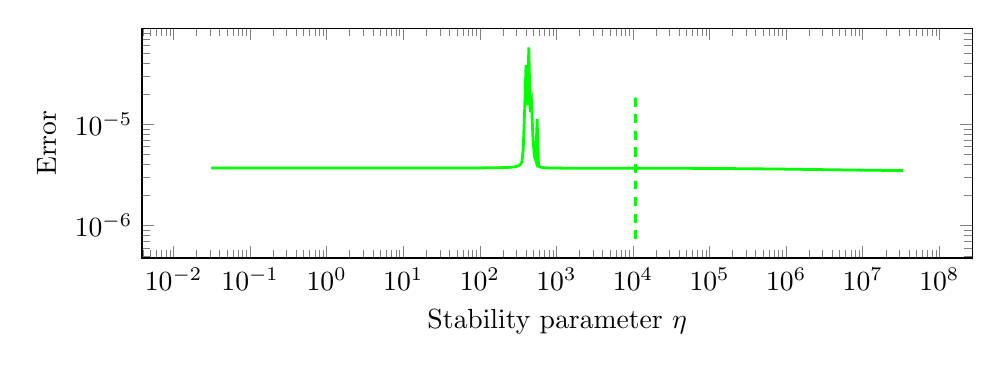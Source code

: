 \begin{tikzpicture}%
\begin{axis}[xmode=log,ymode=log,height=4.5cm,mark options={solid},xlabel={Stability parameter $\eta$},ylabel={Error},width=1\textwidth]%
\addplot[color=green,line width=1pt,solid] coordinates {%
(0.031,3.699e-06)%
(0.033,3.699e-06)%
(0.034,3.699e-06)%
(0.036,3.699e-06)%
(0.037,3.699e-06)%
(0.038,3.699e-06)%
(0.04,3.699e-06)%
(0.042,3.699e-06)%
(0.044,3.699e-06)%
(0.045,3.699e-06)%
(0.047,3.699e-06)%
(0.049,3.699e-06)%
(0.052,3.699e-06)%
(0.054,3.699e-06)%
(0.056,3.699e-06)%
(0.058,3.699e-06)%
(0.061,3.699e-06)%
(0.063,3.699e-06)%
(0.066,3.699e-06)%
(0.069,3.699e-06)%
(0.072,3.699e-06)%
(0.075,3.699e-06)%
(0.078,3.699e-06)%
(0.082,3.699e-06)%
(0.085,3.699e-06)%
(0.089,3.699e-06)%
(0.092,3.699e-06)%
(0.096,3.699e-06)%
(0.1,3.699e-06)%
(0.105,3.699e-06)%
(0.109,3.699e-06)%
(0.114,3.699e-06)%
(0.119,3.699e-06)%
(0.124,3.699e-06)%
(0.129,3.699e-06)%
(0.134,3.699e-06)%
(0.14,3.699e-06)%
(0.146,3.699e-06)%
(0.152,3.699e-06)%
(0.159,3.699e-06)%
(0.165,3.699e-06)%
(0.172,3.699e-06)%
(0.18,3.699e-06)%
(0.188,3.699e-06)%
(0.196,3.699e-06)%
(0.204,3.699e-06)%
(0.212,3.699e-06)%
(0.221,3.699e-06)%
(0.231,3.699e-06)%
(0.241,3.699e-06)%
(0.251,3.699e-06)%
(0.262,3.699e-06)%
(0.273,3.699e-06)%
(0.284,3.699e-06)%
(0.297,3.699e-06)%
(0.309,3.699e-06)%
(0.322,3.699e-06)%
(0.336,3.699e-06)%
(0.35,3.699e-06)%
(0.365,3.699e-06)%
(0.381,3.699e-06)%
(0.397,3.699e-06)%
(0.414,3.699e-06)%
(0.432,3.699e-06)%
(0.45,3.699e-06)%
(0.469,3.699e-06)%
(0.489,3.699e-06)%
(0.51,3.699e-06)%
(0.532,3.699e-06)%
(0.554,3.699e-06)%
(0.578,3.699e-06)%
(0.602,3.699e-06)%
(0.628,3.699e-06)%
(0.655,3.699e-06)%
(0.683,3.699e-06)%
(0.712,3.699e-06)%
(0.742,3.699e-06)%
(0.773,3.699e-06)%
(0.806,3.699e-06)%
(0.841,3.699e-06)%
(0.876,3.699e-06)%
(0.914,3.699e-06)%
(0.953,3.699e-06)%
(0.993,3.699e-06)%
(1.035,3.699e-06)%
(1.079,3.699e-06)%
(1.125,3.699e-06)%
(1.173,3.699e-06)%
(1.223,3.699e-06)%
(1.275,3.699e-06)%
(1.33,3.699e-06)%
(1.386,3.699e-06)%
(1.445,3.699e-06)%
(1.507,3.699e-06)%
(1.571,3.699e-06)%
(1.637,3.699e-06)%
(1.707,3.699e-06)%
(1.78,3.699e-06)%
(1.855,3.699e-06)%
(1.934,3.699e-06)%
(2.017,3.699e-06)%
(2.102,3.699e-06)%
(2.192,3.699e-06)%
(2.285,3.699e-06)%
(2.382,3.699e-06)%
(2.484,3.699e-06)%
(2.59,3.699e-06)%
(2.7,3.699e-06)%
(2.815,3.699e-06)%
(2.934,3.699e-06)%
(3.059,3.699e-06)%
(3.189,3.699e-06)%
(3.325,3.699e-06)%
(3.467,3.699e-06)%
(3.614,3.699e-06)%
(3.768,3.699e-06)%
(3.928,3.699e-06)%
(4.096,3.699e-06)%
(4.27,3.699e-06)%
(4.452,3.699e-06)%
(4.641,3.699e-06)%
(4.838,3.699e-06)%
(5.044,3.699e-06)%
(5.259,3.699e-06)%
(5.483,3.699e-06)%
(5.716,3.699e-06)%
(5.959,3.699e-06)%
(6.213,3.699e-06)%
(6.477,3.699e-06)%
(6.753,3.699e-06)%
(7.04,3.699e-06)%
(7.34,3.699e-06)%
(7.652,3.699e-06)%
(7.978,3.699e-06)%
(8.317,3.699e-06)%
(8.671,3.699e-06)%
(9.04,3.699e-06)%
(9.425,3.699e-06)%
(9.826,3.699e-06)%
(10.244,3.699e-06)%
(10.68,3.699e-06)%
(11.134,3.699e-06)%
(11.608,3.699e-06)%
(12.102,3.699e-06)%
(12.617,3.699e-06)%
(13.154,3.699e-06)%
(13.714,3.699e-06)%
(14.297,3.699e-06)%
(14.906,3.7e-06)%
(15.54,3.7e-06)%
(16.201,3.7e-06)%
(16.891,3.7e-06)%
(17.609,3.7e-06)%
(18.359,3.7e-06)%
(19.14,3.7e-06)%
(19.955,3.7e-06)%
(20.804,3.7e-06)%
(21.689,3.7e-06)%
(22.612,3.7e-06)%
(23.574,3.7e-06)%
(24.577,3.7e-06)%
(25.623,3.7e-06)%
(26.713,3.7e-06)%
(27.85,3.7e-06)%
(29.035,3.701e-06)%
(30.27,3.701e-06)%
(31.559,3.701e-06)%
(32.901,3.701e-06)%
(34.301,3.701e-06)%
(35.761,3.701e-06)%
(37.283,3.701e-06)%
(38.869,3.701e-06)%
(40.523,3.701e-06)%
(42.248,3.702e-06)%
(44.045,3.702e-06)%
(45.92,3.702e-06)%
(47.874,3.702e-06)%
(49.911,3.702e-06)%
(52.035,3.703e-06)%
(54.249,3.703e-06)%
(56.557,3.703e-06)%
(58.964,3.703e-06)%
(61.473,3.703e-06)%
(64.089,3.704e-06)%
(66.816,3.704e-06)%
(69.659,3.704e-06)%
(72.623,3.705e-06)%
(75.714,3.705e-06)%
(78.936,3.705e-06)%
(82.295,3.706e-06)%
(85.796,3.706e-06)%
(89.447,3.707e-06)%
(93.253,3.707e-06)%
(97.222,3.708e-06)%
(101.359,3.708e-06)%
(105.672,3.709e-06)%
(110.168,3.71e-06)%
(114.856,3.71e-06)%
(119.744,3.711e-06)%
(124.839,3.712e-06)%
(130.151,3.713e-06)%
(135.69,3.714e-06)%
(141.464,3.715e-06)%
(147.484,3.716e-06)%
(153.759,3.718e-06)%
(160.302,3.719e-06)%
(167.123,3.721e-06)%
(174.235,3.723e-06)%
(181.649,3.726e-06)%
(189.379,3.728e-06)%
(197.437,3.731e-06)%
(205.839,3.735e-06)%
(214.598,3.739e-06)%
(223.729,3.744e-06)%
(233.25,3.75e-06)%
(243.175,3.757e-06)%
(253.523,3.766e-06)%
(264.311,3.777e-06)%
(275.558,3.791e-06)%
(287.284,3.809e-06)%
(299.508,3.834e-06)%
(312.253,3.871e-06)%
(325.539,3.927e-06)%
(339.392,4.025e-06)%
(353.834,4.253e-06)%
(368.893,5.732e-06)%
(384.589,1.391e-05)%
(400.954,3.872e-05)%
(418.016,1.539e-05)%
(435.805,5.773e-05)%
(454.349,1.319e-05)%
(473.683,1.585e-05)%
(493.84,7.182e-06)%
(514.854,4.858e-06)%
(536.762,4.405e-06)%
(559.6,1.123e-05)%
(583.414,3.844e-06)%
(608.24,3.79e-06)%
(634.122,3.761e-06)%
(661.107,3.742e-06)%
(689.238,3.73e-06)%
(718.566,3.72e-06)%
(749.142,3.713e-06)%
(781.021,3.708e-06)%
(814.256,3.704e-06)%
(848.906,3.701e-06)%
(885.027,3.698e-06)%
(922.688,3.696e-06)%
(961.952,3.694e-06)%
(1002.883,3.693e-06)%
(1045.558,3.691e-06)%
(1090.051,3.69e-06)%
(1136.435,3.69e-06)%
(1184.794,3.689e-06)%
(1235.21,3.688e-06)%
(1287.773,3.688e-06)%
(1342.57,3.687e-06)%
(1399.699,3.687e-06)%
(1459.261,3.687e-06)%
(1521.357,3.686e-06)%
(1586.093,3.686e-06)%
(1653.587,3.686e-06)%
(1723.952,3.685e-06)%
(1797.309,3.685e-06)%
(1873.789,3.685e-06)%
(1953.523,3.685e-06)%
(2036.653,3.685e-06)%
(2123.318,3.685e-06)%
(2213.67,3.684e-06)%
(2307.869,3.684e-06)%
(2406.074,3.684e-06)%
(2508.458,3.684e-06)%
(2615.2,3.684e-06)%
(2726.483,3.684e-06)%
(2842.502,3.684e-06)%
(2963.459,3.684e-06)%
(3089.562,3.684e-06)%
(3221.024,3.684e-06)%
(3358.08,3.684e-06)%
(3500.992,3.683e-06)%
(3649.952,3.683e-06)%
(3805.28,3.683e-06)%
(3967.2,3.683e-06)%
(4136.032,3.683e-06)%
(4312.032,3.683e-06)%
(4495.52,3.683e-06)%
(4686.816,3.683e-06)%
(4886.24,3.683e-06)%
(5094.176,3.683e-06)%
(5310.944,3.683e-06)%
(5536.928,3.682e-06)%
(5772.544,3.682e-06)%
(6018.176,3.682e-06)%
(6274.272,3.682e-06)%
(6541.248,3.682e-06)%
(6819.584,3.682e-06)%
(7109.792,3.682e-06)%
(7412.32,3.682e-06)%
(7727.744,3.682e-06)%
(8056.576,3.682e-06)%
(8399.424,3.681e-06)%
(8756.832,3.681e-06)%
(9129.44,3.681e-06)%
(9517.92,3.681e-06)%
(9922.944,3.681e-06)%
(10345.184,3.681e-06)%
(10785.408,3.681e-06)%
(11244.352,3.68e-06)%
(11722.848,3.68e-06)%
(12221.664,3.68e-06)%
(12741.728,3.68e-06)%
(13283.936,3.68e-06)%
(13849.216,3.68e-06)%
(14438.528,3.679e-06)%
(15052.928,3.679e-06)%
(15693.472,3.679e-06)%
(16361.248,3.679e-06)%
(17057.472,3.679e-06)%
(17783.328,3.678e-06)%
(18540.032,3.678e-06)%
(19328.96,3.678e-06)%
(20151.456,3.678e-06)%
(21008.96,3.677e-06)%
(21902.944,3.677e-06)%
(22834.976,3.677e-06)%
(23806.656,3.677e-06)%
(24819.712,3.676e-06)%
(25875.84,3.676e-06)%
(26976.928,3.676e-06)%
(28124.864,3.676e-06)%
(29321.664,3.675e-06)%
(30569.376,3.675e-06)%
(31870.176,3.675e-06)%
(33226.24,3.674e-06)%
(34640.32,3.674e-06)%
(36114.24,3.674e-06)%
(37650.88,3.673e-06)%
(39253.12,3.673e-06)%
(40923.52,3.672e-06)%
(42664.96,3.672e-06)%
(44480.32,3.672e-06)%
(46373.12,3.671e-06)%
(48346.56,3.671e-06)%
(50403.84,3.67e-06)%
(52548.48,3.67e-06)%
(54784.64,3.669e-06)%
(57115.84,3.669e-06)%
(59546.24,3.669e-06)%
(62080.0,3.668e-06)%
(64721.92,3.668e-06)%
(67475.84,3.667e-06)%
(70347.2,3.666e-06)%
(73340.48,3.666e-06)%
(76461.44,3.665e-06)%
(79715.2,3.665e-06)%
(83107.2,3.664e-06)%
(86643.52,3.664e-06)%
(90330.56,3.663e-06)%
(94174.4,3.662e-06)%
(98181.76,3.662e-06)%
(102359.68,3.661e-06)%
(106715.2,3.66e-06)%
(111256.32,3.66e-06)%
(115990.4,3.659e-06)%
(120926.08,3.658e-06)%
(126072.0,3.658e-06)%
(131436.8,3.657e-06)%
(137029.76,3.656e-06)%
(142860.48,3.655e-06)%
(148939.84,3.655e-06)%
(155277.44,3.654e-06)%
(161884.8,3.653e-06)%
(168773.44,3.652e-06)%
(175955.2,3.651e-06)%
(183442.56,3.651e-06)%
(191248.64,3.65e-06)%
(199386.88,3.649e-06)%
(207871.36,3.648e-06)%
(216716.8,3.647e-06)%
(225938.56,3.646e-06)%
(235552.96,3.645e-06)%
(245576.32,3.644e-06)%
(256026.24,3.643e-06)%
(266920.64,3.642e-06)%
(278279.04,3.641e-06)%
(290120.32,3.64e-06)%
(302465.92,3.639e-06)%
(315336.64,3.638e-06)%
(328755.2,3.637e-06)%
(342745.6,3.636e-06)%
(357328.0,3.635e-06)%
(372534.4,3.634e-06)%
(388387.2,3.633e-06)%
(404912.0,3.632e-06)%
(422144.0,3.631e-06)%
(440105.6,3.629e-06)%
(458835.2,3.628e-06)%
(478358.4,3.627e-06)%
(498713.6,3.626e-06)%
(519936.0,3.625e-06)%
(542060.8,3.624e-06)%
(565126.4,3.622e-06)%
(589174.4,3.621e-06)%
(614246.4,3.62e-06)%
(640384.0,3.619e-06)%
(667635.2,3.617e-06)%
(696044.8,3.616e-06)%
(725660.8,3.615e-06)%
(756540.8,3.613e-06)%
(788732.8,3.612e-06)%
(822297.6,3.611e-06)%
(857286.4,3.609e-06)%
(893766.4,3.608e-06)%
(931798.4,3.607e-06)%
(971449.6,3.605e-06)%
(1012787.2,3.604e-06)%
(1055884.8,3.602e-06)%
(1100816.0,3.601e-06)%
(1147657.6,3.6e-06)%
(1196492.8,3.598e-06)%
(1247408.0,3.597e-06)%
(1300486.4,3.595e-06)%
(1355827.2,3.594e-06)%
(1413520.0,3.592e-06)%
(1473670.4,3.591e-06)%
(1536377.6,3.589e-06)%
(1601756.8,3.588e-06)%
(1669913.6,3.586e-06)%
(1740972.8,3.585e-06)%
(1815056.0,3.583e-06)%
(1892291.2,3.582e-06)%
(1972812.8,3.58e-06)%
(2056761.6,3.579e-06)%
(2144284.8,3.577e-06)%
(2235529.6,3.576e-06)%
(2330656.0,3.574e-06)%
(2429830.4,3.573e-06)%
(2533228.8,3.571e-06)%
(2641024.0,3.57e-06)%
(2753404.8,3.568e-06)%
(2870569.6,3.566e-06)%
(2992720.0,3.565e-06)%
(3120067.2,3.563e-06)%
(3252832.0,3.562e-06)%
(3391264.0,3.56e-06)%
(3535552.0,3.559e-06)%
(3686016.0,3.557e-06)%
(3842848.0,3.556e-06)%
(4006368.0,3.554e-06)%
(4176864.0,3.553e-06)%
(4354592.0,3.551e-06)%
(4539904.0,3.55e-06)%
(4733088.0,3.548e-06)%
(4934496.0,3.547e-06)%
(5144448.0,3.545e-06)%
(5363360.0,3.544e-06)%
(5591584.0,3.542e-06)%
(5829536.0,3.541e-06)%
(6077600.0,3.539e-06)%
(6336224.0,3.538e-06)%
(6605856.0,3.536e-06)%
(6886944.0,3.535e-06)%
(7180000.0,3.533e-06)%
(7485536.0,3.532e-06)%
(7804064.0,3.53e-06)%
(8136128.0,3.529e-06)%
(8482336.0,3.528e-06)%
(8843296.0,3.526e-06)%
(9219584.0,3.525e-06)%
(9611904.0,3.523e-06)%
(10020928.0,3.522e-06)%
(10447360.0,3.521e-06)%
(10891904.0,3.519e-06)%
(11355392.0,3.518e-06)%
(11838592.0,3.517e-06)%
(12342368.0,3.515e-06)%
(12867552.0,3.514e-06)%
(13415104.0,3.513e-06)%
(13985952.0,3.512e-06)%
(14581088.0,3.51e-06)%
(15201568.0,3.509e-06)%
(15848416.0,3.508e-06)%
(16522816.0,3.507e-06)%
(17225888.0,3.506e-06)%
(17958912.0,3.504e-06)%
(18723104.0,3.503e-06)%
(19519840.0,3.502e-06)%
(20350432.0,3.501e-06)%
(21216416.0,3.5e-06)%
(22119232.0,3.499e-06)%
(23060448.0,3.498e-06)%
(24041728.0,3.497e-06)%
(25064768.0,3.496e-06)%
(26131360.0,3.494e-06)%
(27243328.0,3.493e-06)%
(28402592.0,3.492e-06)%
(29611200.0,3.491e-06)%
(30871232.0,3.49e-06)%
(32184960.0,3.49e-06)%
(33554560.0,3.489e-06)%
};%
%
%
\addplot[color=green,line width=1pt,dashed] coordinates {%
(10752.0,1.84e-05)%
(10752.0,1.837e-05)%
(10752.0,1.833e-05)%
(10752.0,1.83e-05)%
(10752.0,1.826e-05)%
(10752.0,1.823e-05)%
(10752.0,1.819e-05)%
(10752.0,1.816e-05)%
(10752.0,1.812e-05)%
(10752.0,1.808e-05)%
(10752.0,1.805e-05)%
(10752.0,1.801e-05)%
(10752.0,1.798e-05)%
(10752.0,1.794e-05)%
(10752.0,1.791e-05)%
(10752.0,1.787e-05)%
(10752.0,1.784e-05)%
(10752.0,1.78e-05)%
(10752.0,1.777e-05)%
(10752.0,1.773e-05)%
(10752.0,1.77e-05)%
(10752.0,1.766e-05)%
(10752.0,1.762e-05)%
(10752.0,1.759e-05)%
(10752.0,1.755e-05)%
(10752.0,1.752e-05)%
(10752.0,1.748e-05)%
(10752.0,1.745e-05)%
(10752.0,1.741e-05)%
(10752.0,1.738e-05)%
(10752.0,1.734e-05)%
(10752.0,1.731e-05)%
(10752.0,1.727e-05)%
(10752.0,1.723e-05)%
(10752.0,1.72e-05)%
(10752.0,1.716e-05)%
(10752.0,1.713e-05)%
(10752.0,1.709e-05)%
(10752.0,1.706e-05)%
(10752.0,1.702e-05)%
(10752.0,1.699e-05)%
(10752.0,1.695e-05)%
(10752.0,1.692e-05)%
(10752.0,1.688e-05)%
(10752.0,1.685e-05)%
(10752.0,1.681e-05)%
(10752.0,1.677e-05)%
(10752.0,1.674e-05)%
(10752.0,1.67e-05)%
(10752.0,1.667e-05)%
(10752.0,1.663e-05)%
(10752.0,1.66e-05)%
(10752.0,1.656e-05)%
(10752.0,1.653e-05)%
(10752.0,1.649e-05)%
(10752.0,1.646e-05)%
(10752.0,1.642e-05)%
(10752.0,1.639e-05)%
(10752.0,1.635e-05)%
(10752.0,1.631e-05)%
(10752.0,1.628e-05)%
(10752.0,1.624e-05)%
(10752.0,1.621e-05)%
(10752.0,1.617e-05)%
(10752.0,1.614e-05)%
(10752.0,1.61e-05)%
(10752.0,1.607e-05)%
(10752.0,1.603e-05)%
(10752.0,1.6e-05)%
(10752.0,1.596e-05)%
(10752.0,1.592e-05)%
(10752.0,1.589e-05)%
(10752.0,1.585e-05)%
(10752.0,1.582e-05)%
(10752.0,1.578e-05)%
(10752.0,1.575e-05)%
(10752.0,1.571e-05)%
(10752.0,1.568e-05)%
(10752.0,1.564e-05)%
(10752.0,1.561e-05)%
(10752.0,1.557e-05)%
(10752.0,1.554e-05)%
(10752.0,1.55e-05)%
(10752.0,1.546e-05)%
(10752.0,1.543e-05)%
(10752.0,1.539e-05)%
(10752.0,1.536e-05)%
(10752.0,1.532e-05)%
(10752.0,1.529e-05)%
(10752.0,1.525e-05)%
(10752.0,1.522e-05)%
(10752.0,1.518e-05)%
(10752.0,1.515e-05)%
(10752.0,1.511e-05)%
(10752.0,1.508e-05)%
(10752.0,1.504e-05)%
(10752.0,1.5e-05)%
(10752.0,1.497e-05)%
(10752.0,1.493e-05)%
(10752.0,1.49e-05)%
(10752.0,1.486e-05)%
(10752.0,1.483e-05)%
(10752.0,1.479e-05)%
(10752.0,1.476e-05)%
(10752.0,1.472e-05)%
(10752.0,1.469e-05)%
(10752.0,1.465e-05)%
(10752.0,1.461e-05)%
(10752.0,1.458e-05)%
(10752.0,1.454e-05)%
(10752.0,1.451e-05)%
(10752.0,1.447e-05)%
(10752.0,1.444e-05)%
(10752.0,1.44e-05)%
(10752.0,1.437e-05)%
(10752.0,1.433e-05)%
(10752.0,1.43e-05)%
(10752.0,1.426e-05)%
(10752.0,1.423e-05)%
(10752.0,1.419e-05)%
(10752.0,1.415e-05)%
(10752.0,1.412e-05)%
(10752.0,1.408e-05)%
(10752.0,1.405e-05)%
(10752.0,1.401e-05)%
(10752.0,1.398e-05)%
(10752.0,1.394e-05)%
(10752.0,1.391e-05)%
(10752.0,1.387e-05)%
(10752.0,1.384e-05)%
(10752.0,1.38e-05)%
(10752.0,1.377e-05)%
(10752.0,1.373e-05)%
(10752.0,1.369e-05)%
(10752.0,1.366e-05)%
(10752.0,1.362e-05)%
(10752.0,1.359e-05)%
(10752.0,1.355e-05)%
(10752.0,1.352e-05)%
(10752.0,1.348e-05)%
(10752.0,1.345e-05)%
(10752.0,1.341e-05)%
(10752.0,1.338e-05)%
(10752.0,1.334e-05)%
(10752.0,1.33e-05)%
(10752.0,1.327e-05)%
(10752.0,1.323e-05)%
(10752.0,1.32e-05)%
(10752.0,1.316e-05)%
(10752.0,1.313e-05)%
(10752.0,1.309e-05)%
(10752.0,1.306e-05)%
(10752.0,1.302e-05)%
(10752.0,1.299e-05)%
(10752.0,1.295e-05)%
(10752.0,1.292e-05)%
(10752.0,1.288e-05)%
(10752.0,1.284e-05)%
(10752.0,1.281e-05)%
(10752.0,1.277e-05)%
(10752.0,1.274e-05)%
(10752.0,1.27e-05)%
(10752.0,1.267e-05)%
(10752.0,1.263e-05)%
(10752.0,1.26e-05)%
(10752.0,1.256e-05)%
(10752.0,1.253e-05)%
(10752.0,1.249e-05)%
(10752.0,1.246e-05)%
(10752.0,1.242e-05)%
(10752.0,1.238e-05)%
(10752.0,1.235e-05)%
(10752.0,1.231e-05)%
(10752.0,1.228e-05)%
(10752.0,1.224e-05)%
(10752.0,1.221e-05)%
(10752.0,1.217e-05)%
(10752.0,1.214e-05)%
(10752.0,1.21e-05)%
(10752.0,1.207e-05)%
(10752.0,1.203e-05)%
(10752.0,1.199e-05)%
(10752.0,1.196e-05)%
(10752.0,1.192e-05)%
(10752.0,1.189e-05)%
(10752.0,1.185e-05)%
(10752.0,1.182e-05)%
(10752.0,1.178e-05)%
(10752.0,1.175e-05)%
(10752.0,1.171e-05)%
(10752.0,1.168e-05)%
(10752.0,1.164e-05)%
(10752.0,1.161e-05)%
(10752.0,1.157e-05)%
(10752.0,1.153e-05)%
(10752.0,1.15e-05)%
(10752.0,1.146e-05)%
(10752.0,1.143e-05)%
(10752.0,1.139e-05)%
(10752.0,1.136e-05)%
(10752.0,1.132e-05)%
(10752.0,1.129e-05)%
(10752.0,1.125e-05)%
(10752.0,1.122e-05)%
(10752.0,1.118e-05)%
(10752.0,1.115e-05)%
(10752.0,1.111e-05)%
(10752.0,1.107e-05)%
(10752.0,1.104e-05)%
(10752.0,1.1e-05)%
(10752.0,1.097e-05)%
(10752.0,1.093e-05)%
(10752.0,1.09e-05)%
(10752.0,1.086e-05)%
(10752.0,1.083e-05)%
(10752.0,1.079e-05)%
(10752.0,1.076e-05)%
(10752.0,1.072e-05)%
(10752.0,1.068e-05)%
(10752.0,1.065e-05)%
(10752.0,1.061e-05)%
(10752.0,1.058e-05)%
(10752.0,1.054e-05)%
(10752.0,1.051e-05)%
(10752.0,1.047e-05)%
(10752.0,1.044e-05)%
(10752.0,1.04e-05)%
(10752.0,1.037e-05)%
(10752.0,1.033e-05)%
(10752.0,1.03e-05)%
(10752.0,1.026e-05)%
(10752.0,1.022e-05)%
(10752.0,1.019e-05)%
(10752.0,1.015e-05)%
(10752.0,1.012e-05)%
(10752.0,1.008e-05)%
(10752.0,1.005e-05)%
(10752.0,1.001e-05)%
(10752.0,9.977e-06)%
(10752.0,9.941e-06)%
(10752.0,9.906e-06)%
(10752.0,9.871e-06)%
(10752.0,9.835e-06)%
(10752.0,9.8e-06)%
(10752.0,9.764e-06)%
(10752.0,9.729e-06)%
(10752.0,9.694e-06)%
(10752.0,9.658e-06)%
(10752.0,9.623e-06)%
(10752.0,9.587e-06)%
(10752.0,9.552e-06)%
(10752.0,9.517e-06)%
(10752.0,9.481e-06)%
(10752.0,9.446e-06)%
(10752.0,9.41e-06)%
(10752.0,9.375e-06)%
(10752.0,9.339e-06)%
(10752.0,9.304e-06)%
(10752.0,9.269e-06)%
(10752.0,9.233e-06)%
(10752.0,9.198e-06)%
(10752.0,9.162e-06)%
(10752.0,9.127e-06)%
(10752.0,9.092e-06)%
(10752.0,9.056e-06)%
(10752.0,9.021e-06)%
(10752.0,8.985e-06)%
(10752.0,8.95e-06)%
(10752.0,8.915e-06)%
(10752.0,8.879e-06)%
(10752.0,8.844e-06)%
(10752.0,8.808e-06)%
(10752.0,8.773e-06)%
(10752.0,8.738e-06)%
(10752.0,8.702e-06)%
(10752.0,8.667e-06)%
(10752.0,8.631e-06)%
(10752.0,8.596e-06)%
(10752.0,8.561e-06)%
(10752.0,8.525e-06)%
(10752.0,8.49e-06)%
(10752.0,8.454e-06)%
(10752.0,8.419e-06)%
(10752.0,8.384e-06)%
(10752.0,8.348e-06)%
(10752.0,8.313e-06)%
(10752.0,8.277e-06)%
(10752.0,8.242e-06)%
(10752.0,8.207e-06)%
(10752.0,8.171e-06)%
(10752.0,8.136e-06)%
(10752.0,8.1e-06)%
(10752.0,8.065e-06)%
(10752.0,8.03e-06)%
(10752.0,7.994e-06)%
(10752.0,7.959e-06)%
(10752.0,7.923e-06)%
(10752.0,7.888e-06)%
(10752.0,7.852e-06)%
(10752.0,7.817e-06)%
(10752.0,7.782e-06)%
(10752.0,7.746e-06)%
(10752.0,7.711e-06)%
(10752.0,7.675e-06)%
(10752.0,7.64e-06)%
(10752.0,7.605e-06)%
(10752.0,7.569e-06)%
(10752.0,7.534e-06)%
(10752.0,7.498e-06)%
(10752.0,7.463e-06)%
(10752.0,7.428e-06)%
(10752.0,7.392e-06)%
(10752.0,7.357e-06)%
(10752.0,7.321e-06)%
(10752.0,7.286e-06)%
(10752.0,7.251e-06)%
(10752.0,7.215e-06)%
(10752.0,7.18e-06)%
(10752.0,7.144e-06)%
(10752.0,7.109e-06)%
(10752.0,7.074e-06)%
(10752.0,7.038e-06)%
(10752.0,7.003e-06)%
(10752.0,6.967e-06)%
(10752.0,6.932e-06)%
(10752.0,6.897e-06)%
(10752.0,6.861e-06)%
(10752.0,6.826e-06)%
(10752.0,6.79e-06)%
(10752.0,6.755e-06)%
(10752.0,6.72e-06)%
(10752.0,6.684e-06)%
(10752.0,6.649e-06)%
(10752.0,6.613e-06)%
(10752.0,6.578e-06)%
(10752.0,6.543e-06)%
(10752.0,6.507e-06)%
(10752.0,6.472e-06)%
(10752.0,6.436e-06)%
(10752.0,6.401e-06)%
(10752.0,6.365e-06)%
(10752.0,6.33e-06)%
(10752.0,6.295e-06)%
(10752.0,6.259e-06)%
(10752.0,6.224e-06)%
(10752.0,6.188e-06)%
(10752.0,6.153e-06)%
(10752.0,6.118e-06)%
(10752.0,6.082e-06)%
(10752.0,6.047e-06)%
(10752.0,6.011e-06)%
(10752.0,5.976e-06)%
(10752.0,5.941e-06)%
(10752.0,5.905e-06)%
(10752.0,5.87e-06)%
(10752.0,5.834e-06)%
(10752.0,5.799e-06)%
(10752.0,5.764e-06)%
(10752.0,5.728e-06)%
(10752.0,5.693e-06)%
(10752.0,5.657e-06)%
(10752.0,5.622e-06)%
(10752.0,5.587e-06)%
(10752.0,5.551e-06)%
(10752.0,5.516e-06)%
(10752.0,5.48e-06)%
(10752.0,5.445e-06)%
(10752.0,5.41e-06)%
(10752.0,5.374e-06)%
(10752.0,5.339e-06)%
(10752.0,5.303e-06)%
(10752.0,5.268e-06)%
(10752.0,5.233e-06)%
(10752.0,5.197e-06)%
(10752.0,5.162e-06)%
(10752.0,5.126e-06)%
(10752.0,5.091e-06)%
(10752.0,5.056e-06)%
(10752.0,5.02e-06)%
(10752.0,4.985e-06)%
(10752.0,4.949e-06)%
(10752.0,4.914e-06)%
(10752.0,4.878e-06)%
(10752.0,4.843e-06)%
(10752.0,4.808e-06)%
(10752.0,4.772e-06)%
(10752.0,4.737e-06)%
(10752.0,4.701e-06)%
(10752.0,4.666e-06)%
(10752.0,4.631e-06)%
(10752.0,4.595e-06)%
(10752.0,4.56e-06)%
(10752.0,4.524e-06)%
(10752.0,4.489e-06)%
(10752.0,4.454e-06)%
(10752.0,4.418e-06)%
(10752.0,4.383e-06)%
(10752.0,4.347e-06)%
(10752.0,4.312e-06)%
(10752.0,4.277e-06)%
(10752.0,4.241e-06)%
(10752.0,4.206e-06)%
(10752.0,4.17e-06)%
(10752.0,4.135e-06)%
(10752.0,4.1e-06)%
(10752.0,4.064e-06)%
(10752.0,4.029e-06)%
(10752.0,3.993e-06)%
(10752.0,3.958e-06)%
(10752.0,3.923e-06)%
(10752.0,3.887e-06)%
(10752.0,3.852e-06)%
(10752.0,3.816e-06)%
(10752.0,3.781e-06)%
(10752.0,3.746e-06)%
(10752.0,3.71e-06)%
(10752.0,3.675e-06)%
(10752.0,3.639e-06)%
(10752.0,3.604e-06)%
(10752.0,3.569e-06)%
(10752.0,3.533e-06)%
(10752.0,3.498e-06)%
(10752.0,3.462e-06)%
(10752.0,3.427e-06)%
(10752.0,3.391e-06)%
(10752.0,3.356e-06)%
(10752.0,3.321e-06)%
(10752.0,3.285e-06)%
(10752.0,3.25e-06)%
(10752.0,3.214e-06)%
(10752.0,3.179e-06)%
(10752.0,3.144e-06)%
(10752.0,3.108e-06)%
(10752.0,3.073e-06)%
(10752.0,3.037e-06)%
(10752.0,3.002e-06)%
(10752.0,2.967e-06)%
(10752.0,2.931e-06)%
(10752.0,2.896e-06)%
(10752.0,2.86e-06)%
(10752.0,2.825e-06)%
(10752.0,2.79e-06)%
(10752.0,2.754e-06)%
(10752.0,2.719e-06)%
(10752.0,2.683e-06)%
(10752.0,2.648e-06)%
(10752.0,2.613e-06)%
(10752.0,2.577e-06)%
(10752.0,2.542e-06)%
(10752.0,2.506e-06)%
(10752.0,2.471e-06)%
(10752.0,2.436e-06)%
(10752.0,2.4e-06)%
(10752.0,2.365e-06)%
(10752.0,2.329e-06)%
(10752.0,2.294e-06)%
(10752.0,2.259e-06)%
(10752.0,2.223e-06)%
(10752.0,2.188e-06)%
(10752.0,2.152e-06)%
(10752.0,2.117e-06)%
(10752.0,2.082e-06)%
(10752.0,2.046e-06)%
(10752.0,2.011e-06)%
(10752.0,1.975e-06)%
(10752.0,1.94e-06)%
(10752.0,1.904e-06)%
(10752.0,1.869e-06)%
(10752.0,1.834e-06)%
(10752.0,1.798e-06)%
(10752.0,1.763e-06)%
(10752.0,1.727e-06)%
(10752.0,1.692e-06)%
(10752.0,1.657e-06)%
(10752.0,1.621e-06)%
(10752.0,1.586e-06)%
(10752.0,1.55e-06)%
(10752.0,1.515e-06)%
(10752.0,1.48e-06)%
(10752.0,1.444e-06)%
(10752.0,1.409e-06)%
(10752.0,1.373e-06)%
(10752.0,1.338e-06)%
(10752.0,1.303e-06)%
(10752.0,1.267e-06)%
(10752.0,1.232e-06)%
(10752.0,1.196e-06)%
(10752.0,1.161e-06)%
(10752.0,1.126e-06)%
(10752.0,1.09e-06)%
(10752.0,1.055e-06)%
(10752.0,1.019e-06)%
(10752.0,9.84e-07)%
(10752.0,9.486e-07)%
(10752.0,9.131e-07)%
(10752.0,8.777e-07)%
(10752.0,8.423e-07)%
(10752.0,8.069e-07)%
(10752.0,7.715e-07)%
(10752.0,7.361e-07)%
};%
%
%
\end{axis}%
\end{tikzpicture}%
